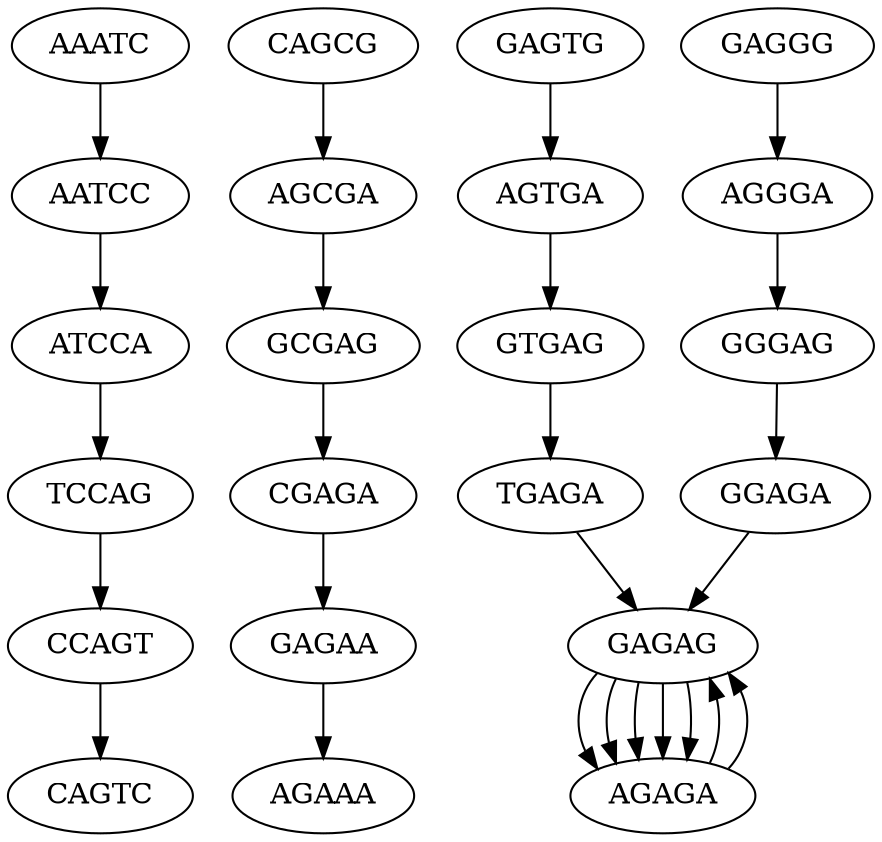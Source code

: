 digraph DeBruijn{
	"AATCC"->"ATCCA"
	"GAGAA"->"AGAAA"
	"GGGAG"->"GGAGA"
	"CGAGA"->"GAGAA"
	"AGGGA"->"GGGAG"
	"CAGCG"->"AGCGA"
	"AGTGA"->"GTGAG"
	"AGCGA"->"GCGAG"
	"GAGAG"->"AGAGA"
	"GAGAG"->"AGAGA"
	"GAGAG"->"AGAGA"
	"GAGAG"->"AGAGA"
	"GAGAG"->"AGAGA"
	"AAATC"->"AATCC"
	"GTGAG"->"TGAGA"
	"CCAGT"->"CAGTC"
	"ATCCA"->"TCCAG"
	"GAGTG"->"AGTGA"
	"GCGAG"->"CGAGA"
	"GAGGG"->"AGGGA"
	"GGAGA"->"GAGAG"
	"TGAGA"->"GAGAG"
	"AGAGA"->"GAGAG"
	"AGAGA"->"GAGAG"
	"TCCAG"->"CCAGT"
}